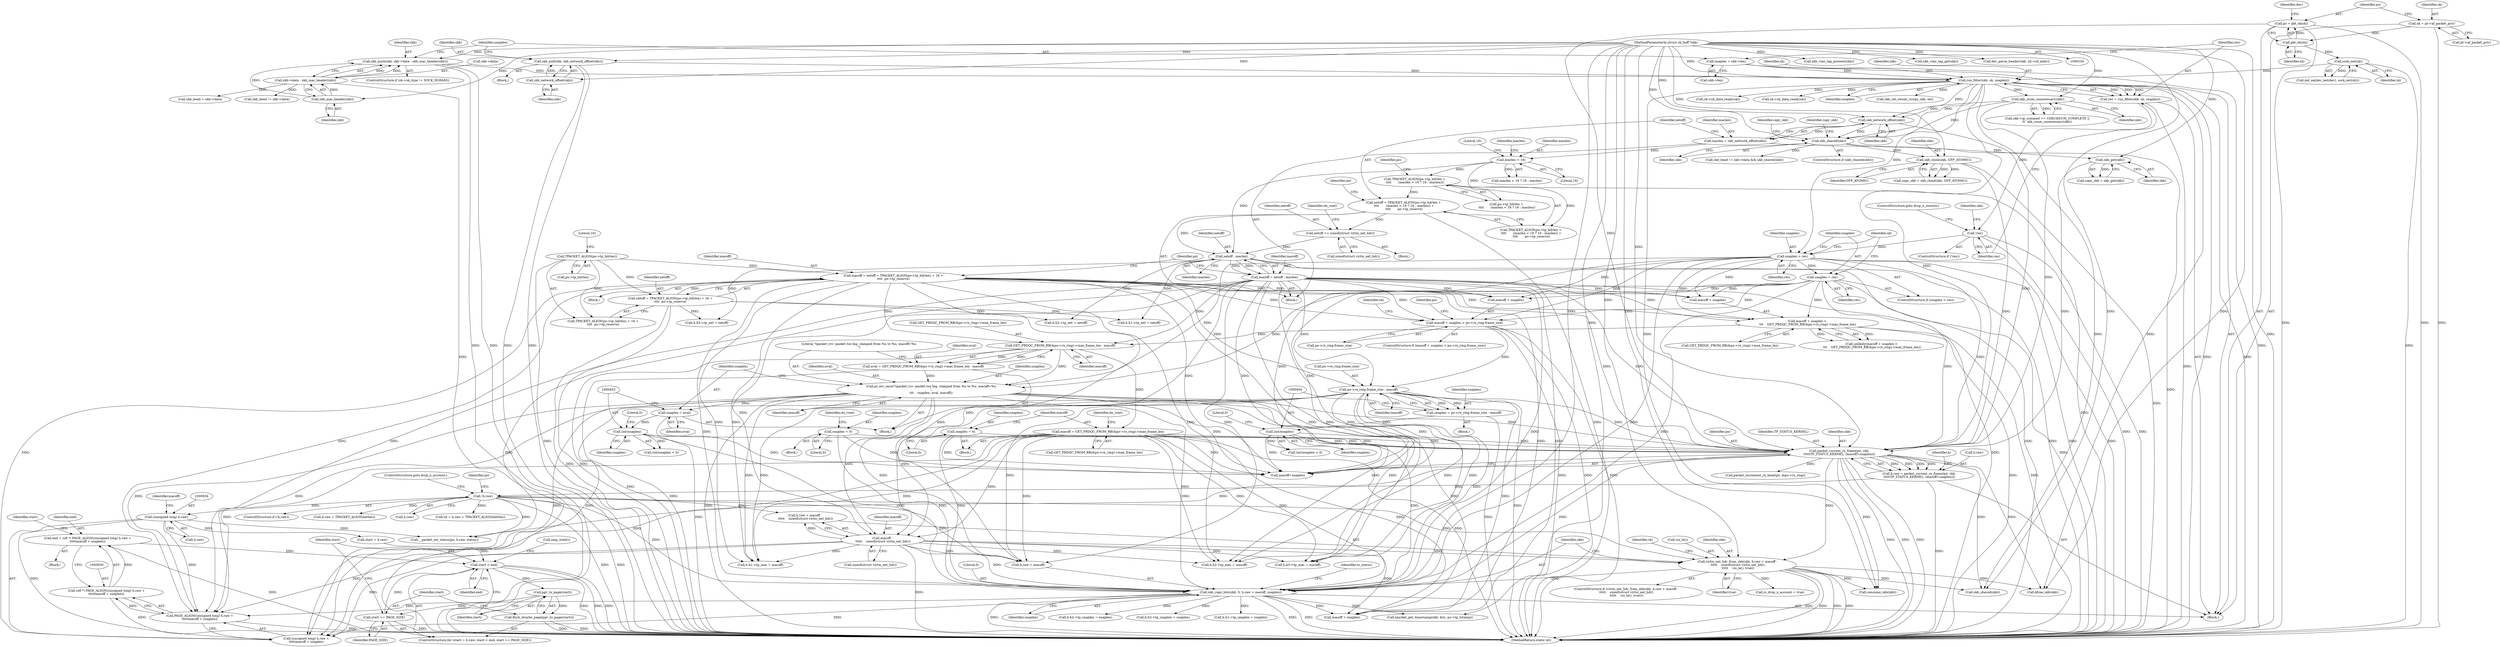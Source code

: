 digraph "0_linux_edbd58be15a957f6a760c4a514cd475217eb97fd@integer" {
"1000927" [label="(Call,end = (u8 *) PAGE_ALIGN((unsigned long) h.raw +\n\t\t\t\t\tmacoff + snaplen))"];
"1000929" [label="(Call,(u8 *) PAGE_ALIGN((unsigned long) h.raw +\n\t\t\t\t\tmacoff + snaplen))"];
"1000931" [label="(Call,PAGE_ALIGN((unsigned long) h.raw +\n\t\t\t\t\tmacoff + snaplen))"];
"1000933" [label="(Call,(unsigned long) h.raw)"];
"1000491" [label="(Call,!h.raw)"];
"1000479" [label="(Call,h.raw = packet_current_rx_frame(po, skb,\n\t\t\t\t\tTP_STATUS_KERNEL, (macoff+snaplen)))"];
"1000483" [label="(Call,packet_current_rx_frame(po, skb,\n\t\t\t\t\tTP_STATUS_KERNEL, (macoff+snaplen)))"];
"1000179" [label="(Call,po = pkt_sk(sk))"];
"1000181" [label="(Call,pkt_sk(sk))"];
"1000174" [label="(Call,sk = pt->af_packet_priv)"];
"1000229" [label="(Call,run_filter(skb, sk, snaplen))"];
"1000202" [label="(Call,skb_push(skb, skb->data - skb_mac_header(skb)))"];
"1000208" [label="(Call,skb_mac_header(skb))"];
"1000105" [label="(MethodParameterIn,struct sk_buff *skb)"];
"1000204" [label="(Call,skb->data - skb_mac_header(skb))"];
"1000218" [label="(Call,skb_pull(skb, skb_network_offset(skb)))"];
"1000220" [label="(Call,skb_network_offset(skb))"];
"1000188" [label="(Call,sock_net(sk))"];
"1000222" [label="(Call,snaplen = skb->len)"];
"1000260" [label="(Call,skb_csum_unnecessary(skb))"];
"1000373" [label="(Call,skb_clone(skb, GFP_ATOMIC))"];
"1000368" [label="(Call,skb_shared(skb))"];
"1000298" [label="(Call,skb_network_offset(skb))"];
"1000380" [label="(Call,skb_get(skb))"];
"1000460" [label="(Call,macoff = GET_PBDQC_FROM_RB(&po->rx_ring)->max_frame_len)"];
"1000432" [label="(Call,GET_PBDQC_FROM_RB(&po->rx_ring)->max_frame_len - macoff)"];
"1000417" [label="(Call,macoff + snaplen >\n \t\t\t    GET_PBDQC_FROM_RB(&po->rx_ring)->max_frame_len)"];
"1000279" [label="(Call,macoff = netoff = TPACKET_ALIGN(po->tp_hdrlen) + 16 +\n\t\t\t\t  po->tp_reserve)"];
"1000281" [label="(Call,netoff = TPACKET_ALIGN(po->tp_hdrlen) + 16 +\n\t\t\t\t  po->tp_reserve)"];
"1000284" [label="(Call,TPACKET_ALIGN(po->tp_hdrlen))"];
"1000329" [label="(Call,macoff = netoff - maclen)"];
"1000331" [label="(Call,netoff - maclen)"];
"1000300" [label="(Call,netoff = TPACKET_ALIGN(po->tp_hdrlen +\n \t\t\t\t       (maclen < 16 ? 16 : maclen)) +\n \t\t\t\t       po->tp_reserve)"];
"1000303" [label="(Call,TPACKET_ALIGN(po->tp_hdrlen +\n \t\t\t\t       (maclen < 16 ? 16 : maclen)))"];
"1000309" [label="(Call,maclen < 16)"];
"1000296" [label="(Call,maclen = skb_network_offset(skb))"];
"1000322" [label="(Call,netoff += sizeof(struct virtio_net_hdr))"];
"1000266" [label="(Call,snaplen > res)"];
"1000234" [label="(Call,!res)"];
"1000227" [label="(Call,res = run_filter(skb, sk, snaplen))"];
"1000269" [label="(Call,snaplen = res)"];
"1000394" [label="(Call,po->rx_ring.frame_size - macoff)"];
"1000342" [label="(Call,macoff + snaplen > po->rx_ring.frame_size)"];
"1000441" [label="(Call,pr_err_once(\"tpacket_rcv: packet too big, clamped from %u to %u. macoff=%u\n\",\n\t\t\t    snaplen, nval, macoff))"];
"1000430" [label="(Call,nval = GET_PBDQC_FROM_RB(&po->rx_ring)->max_frame_len - macoff)"];
"1000403" [label="(Call,(int)snaplen)"];
"1000392" [label="(Call,snaplen = po->rx_ring.frame_size - macoff)"];
"1000408" [label="(Call,snaplen = 0)"];
"1000457" [label="(Call,snaplen = 0)"];
"1000452" [label="(Call,(int)snaplen)"];
"1000446" [label="(Call,snaplen = nval)"];
"1000557" [label="(Call,macoff -\n \t\t\t\t\t    sizeof(struct virtio_net_hdr))"];
"1000572" [label="(Call,skb_copy_bits(skb, 0, h.raw + macoff, snaplen))"];
"1000551" [label="(Call,virtio_net_hdr_from_skb(skb, h.raw + macoff -\n \t\t\t\t\t    sizeof(struct virtio_net_hdr),\n \t\t\t\t\t    vio_le(), true))"];
"1000947" [label="(Call,start < end)"];
"1000954" [label="(Call,pgv_to_page(start))"];
"1000950" [label="(Call,start += PAGE_SIZE)"];
"1000953" [label="(Call,flush_dcache_page(pgv_to_page(start)))"];
"1000490" [label="(ControlStructure,if (!h.raw))"];
"1000175" [label="(Identifier,sk)"];
"1000491" [label="(Call,!h.raw)"];
"1000180" [label="(Identifier,po)"];
"1000416" [label="(Call,unlikely(macoff + snaplen >\n \t\t\t    GET_PBDQC_FROM_RB(&po->rx_ring)->max_frame_len))"];
"1000441" [label="(Call,pr_err_once(\"tpacket_rcv: packet too big, clamped from %u to %u. macoff=%u\n\",\n\t\t\t    snaplen, nval, macoff))"];
"1000454" [label="(Identifier,snaplen)"];
"1000929" [label="(Call,(u8 *) PAGE_ALIGN((unsigned long) h.raw +\n\t\t\t\t\tmacoff + snaplen))"];
"1000981" [label="(Call,skb_head != skb->data && skb_shared(skb))"];
"1000407" [label="(Block,)"];
"1000947" [label="(Call,start < end)"];
"1000613" [label="(Call,h.h1->tp_snaplen = snaplen)"];
"1000233" [label="(ControlStructure,if (!res))"];
"1000235" [label="(Identifier,res)"];
"1000948" [label="(Identifier,start)"];
"1000254" [label="(Call,skb->ip_summed == CHECKSUM_COMPLETE ||\n\t\t  skb_csum_unnecessary(skb))"];
"1000552" [label="(Identifier,skb)"];
"1000431" [label="(Identifier,nval)"];
"1000368" [label="(Call,skb_shared(skb))"];
"1000374" [label="(Identifier,skb)"];
"1000483" [label="(Call,packet_current_rx_frame(po, skb,\n\t\t\t\t\tTP_STATUS_KERNEL, (macoff+snaplen)))"];
"1000942" [label="(Call,start = h.raw)"];
"1000312" [label="(Literal,16)"];
"1000458" [label="(Identifier,snaplen)"];
"1000308" [label="(Call,maclen < 16 ? 16 : maclen)"];
"1000281" [label="(Call,netoff = TPACKET_ALIGN(po->tp_hdrlen) + 16 +\n\t\t\t\t  po->tp_reserve)"];
"1000203" [label="(Identifier,skb)"];
"1000585" [label="(Call,tpacket_get_timestamp(skb, &ts, po->tp_tstamp))"];
"1000933" [label="(Call,(unsigned long) h.raw)"];
"1001030" [label="(Call,sk->sk_data_ready(sk))"];
"1000382" [label="(Call,skb_head = skb->data)"];
"1000938" [label="(Call,macoff + snaplen)"];
"1000620" [label="(Call,h.h1->tp_mac = macoff)"];
"1000372" [label="(Identifier,copy_skb)"];
"1000953" [label="(Call,flush_dcache_page(pgv_to_page(start)))"];
"1000269" [label="(Call,snaplen = res)"];
"1000209" [label="(Identifier,skb)"];
"1000220" [label="(Call,skb_network_offset(skb))"];
"1000970" [label="(Call,sk->sk_data_ready(sk))"];
"1000982" [label="(Call,skb_head != skb->data)"];
"1000421" [label="(Call,GET_PBDQC_FROM_RB(&po->rx_ring)->max_frame_len)"];
"1000279" [label="(Call,macoff = netoff = TPACKET_ALIGN(po->tp_hdrlen) + 16 +\n\t\t\t\t  po->tp_reserve)"];
"1000392" [label="(Call,snaplen = po->rx_ring.frame_size - macoff)"];
"1000403" [label="(Call,(int)snaplen)"];
"1000196" [label="(ControlStructure,if (sk->sk_type != SOCK_DGRAM))"];
"1000234" [label="(Call,!res)"];
"1000187" [label="(Identifier,dev)"];
"1000806" [label="(Call,h.h3->tp_net = netoff)"];
"1000495" [label="(ControlStructure,goto drop_n_account;)"];
"1000294" [label="(Block,)"];
"1000343" [label="(Call,macoff + snaplen)"];
"1000402" [label="(Call,(int)snaplen < 0)"];
"1000351" [label="(Block,)"];
"1000462" [label="(Call,GET_PBDQC_FROM_RB(&po->rx_ring)->max_frame_len)"];
"1000393" [label="(Identifier,snaplen)"];
"1000418" [label="(Call,macoff + snaplen)"];
"1000951" [label="(Identifier,start)"];
"1000261" [label="(Identifier,skb)"];
"1000931" [label="(Call,PAGE_ALIGN((unsigned long) h.raw +\n\t\t\t\t\tmacoff + snaplen))"];
"1000296" [label="(Call,maclen = skb_network_offset(skb))"];
"1000331" [label="(Call,netoff - maclen)"];
"1000410" [label="(Literal,0)"];
"1000442" [label="(Literal,\"tpacket_rcv: packet too big, clamped from %u to %u. macoff=%u\n\")"];
"1000333" [label="(Identifier,maclen)"];
"1000444" [label="(Identifier,nval)"];
"1000412" [label="(Identifier,do_vnet)"];
"1000275" [label="(Identifier,sk)"];
"1000208" [label="(Call,skb_mac_header(skb))"];
"1000181" [label="(Call,pkt_sk(sk))"];
"1000217" [label="(Block,)"];
"1000379" [label="(Identifier,copy_skb)"];
"1000270" [label="(Identifier,snaplen)"];
"1000932" [label="(Call,(unsigned long) h.raw +\n\t\t\t\t\tmacoff + snaplen)"];
"1000298" [label="(Call,skb_network_offset(skb))"];
"1000559" [label="(Call,sizeof(struct virtio_net_hdr))"];
"1000954" [label="(Call,pgv_to_page(start))"];
"1000309" [label="(Call,maclen < 16)"];
"1000300" [label="(Call,netoff = TPACKET_ALIGN(po->tp_hdrlen +\n \t\t\t\t       (maclen < 16 ? 16 : maclen)) +\n \t\t\t\t       po->tp_reserve)"];
"1000927" [label="(Call,end = (u8 *) PAGE_ALIGN((unsigned long) h.raw +\n\t\t\t\t\tmacoff + snaplen))"];
"1000584" [label="(Identifier,ts_status)"];
"1000267" [label="(Identifier,snaplen)"];
"1000430" [label="(Call,nval = GET_PBDQC_FROM_RB(&po->rx_ring)->max_frame_len - macoff)"];
"1000987" [label="(Call,skb_shared(skb))"];
"1000280" [label="(Identifier,macoff)"];
"1000323" [label="(Identifier,netoff)"];
"1000461" [label="(Identifier,macoff)"];
"1000949" [label="(Identifier,end)"];
"1000575" [label="(Call,h.raw + macoff)"];
"1000572" [label="(Call,skb_copy_bits(skb, 0, h.raw + macoff, snaplen))"];
"1000284" [label="(Call,TPACKET_ALIGN(po->tp_hdrlen))"];
"1000955" [label="(Identifier,start)"];
"1000373" [label="(Call,skb_clone(skb, GFP_ATOMIC))"];
"1000304" [label="(Call,po->tp_hdrlen +\n \t\t\t\t       (maclen < 16 ? 16 : maclen))"];
"1000553" [label="(Call,h.raw + macoff -\n \t\t\t\t\t    sizeof(struct virtio_net_hdr))"];
"1000337" [label="(Identifier,po)"];
"1000265" [label="(ControlStructure,if (snaplen > res))"];
"1000432" [label="(Call,GET_PBDQC_FROM_RB(&po->rx_ring)->max_frame_len - macoff)"];
"1000332" [label="(Identifier,netoff)"];
"1000550" [label="(ControlStructure,if (virtio_net_hdr_from_skb(skb, h.raw + macoff -\n \t\t\t\t\t    sizeof(struct virtio_net_hdr),\n \t\t\t\t\t    vio_le(), true)))"];
"1000446" [label="(Call,snaplen = nval)"];
"1000232" [label="(Identifier,snaplen)"];
"1000283" [label="(Call,TPACKET_ALIGN(po->tp_hdrlen) + 16 +\n\t\t\t\t  po->tp_reserve)"];
"1000324" [label="(Call,sizeof(struct virtio_net_hdr))"];
"1000856" [label="(Call,h.raw + TPACKET_ALIGN(hdrlen))"];
"1000952" [label="(Identifier,PAGE_SIZE)"];
"1000452" [label="(Call,(int)snaplen)"];
"1000679" [label="(Call,h.h2->tp_mac = macoff)"];
"1000381" [label="(Identifier,skb)"];
"1001035" [label="(MethodReturn,static int)"];
"1000557" [label="(Call,macoff -\n \t\t\t\t\t    sizeof(struct virtio_net_hdr))"];
"1000460" [label="(Call,macoff = GET_PBDQC_FROM_RB(&po->rx_ring)->max_frame_len)"];
"1000227" [label="(Call,res = run_filter(skb, sk, snaplen))"];
"1000109" [label="(Block,)"];
"1000389" [label="(Call,skb_set_owner_r(copy_skb, sk))"];
"1000236" [label="(ControlStructure,goto drop_n_restore;)"];
"1000230" [label="(Identifier,skb)"];
"1000580" [label="(Identifier,snaplen)"];
"1000499" [label="(Identifier,po)"];
"1000406" [label="(Literal,0)"];
"1000574" [label="(Literal,0)"];
"1000371" [label="(Call,copy_skb = skb_clone(skb, GFP_ATOMIC))"];
"1000303" [label="(Call,TPACKET_ALIGN(po->tp_hdrlen +\n \t\t\t\t       (maclen < 16 ? 16 : maclen)))"];
"1000375" [label="(Identifier,GFP_ATOMIC)"];
"1000479" [label="(Call,h.raw = packet_current_rx_frame(po, skb,\n\t\t\t\t\tTP_STATUS_KERNEL, (macoff+snaplen)))"];
"1000231" [label="(Identifier,sk)"];
"1000342" [label="(Call,macoff + snaplen > po->rx_ring.frame_size)"];
"1000480" [label="(Call,h.raw)"];
"1000405" [label="(Identifier,snaplen)"];
"1000939" [label="(Identifier,macoff)"];
"1000492" [label="(Call,h.raw)"];
"1000799" [label="(Call,h.h3->tp_mac = macoff)"];
"1000380" [label="(Call,skb_get(skb))"];
"1000282" [label="(Identifier,netoff)"];
"1000285" [label="(Call,po->tp_hdrlen)"];
"1000476" [label="(Identifier,sk)"];
"1000484" [label="(Identifier,po)"];
"1000562" [label="(Identifier,true)"];
"1000260" [label="(Call,skb_csum_unnecessary(skb))"];
"1000346" [label="(Call,po->rx_ring.frame_size)"];
"1000271" [label="(Identifier,res)"];
"1000551" [label="(Call,virtio_net_hdr_from_skb(skb, h.raw + macoff -\n \t\t\t\t\t    sizeof(struct virtio_net_hdr),\n \t\t\t\t\t    vio_le(), true))"];
"1000378" [label="(Call,copy_skb = skb_get(skb))"];
"1000943" [label="(Identifier,start)"];
"1000204" [label="(Call,skb->data - skb_mac_header(skb))"];
"1000672" [label="(Call,h.h2->tp_snaplen = snaplen)"];
"1000313" [label="(Identifier,maclen)"];
"1000185" [label="(Call,net_eq(dev_net(dev), sock_net(sk)))"];
"1000433" [label="(Call,GET_PBDQC_FROM_RB(&po->rx_ring)->max_frame_len)"];
"1000229" [label="(Call,run_filter(skb, sk, snaplen))"];
"1000182" [label="(Identifier,sk)"];
"1000223" [label="(Identifier,snaplen)"];
"1000189" [label="(Identifier,sk)"];
"1000301" [label="(Identifier,netoff)"];
"1000400" [label="(Identifier,macoff)"];
"1000451" [label="(Call,(int)snaplen < 0)"];
"1000573" [label="(Identifier,skb)"];
"1000330" [label="(Identifier,macoff)"];
"1000456" [label="(Block,)"];
"1000445" [label="(Identifier,macoff)"];
"1000240" [label="(Identifier,skb)"];
"1000394" [label="(Call,po->rx_ring.frame_size - macoff)"];
"1000792" [label="(Call,h.h3->tp_snaplen = snaplen)"];
"1000327" [label="(Identifier,do_vnet)"];
"1000202" [label="(Call,skb_push(skb, skb->data - skb_mac_header(skb)))"];
"1000457" [label="(Call,snaplen = 0)"];
"1000219" [label="(Identifier,skb)"];
"1000224" [label="(Call,skb->len)"];
"1000956" [label="(Call,smp_wmb())"];
"1000686" [label="(Call,h.h2->tp_net = netoff)"];
"1000341" [label="(ControlStructure,if (macoff + snaplen > po->rx_ring.frame_size))"];
"1000395" [label="(Call,po->rx_ring.frame_size)"];
"1000322" [label="(Call,netoff += sizeof(struct virtio_net_hdr))"];
"1000408" [label="(Call,snaplen = 0)"];
"1000712" [label="(Call,skb_vlan_tag_present(skb))"];
"1000321" [label="(Block,)"];
"1000854" [label="(Call,sll = h.raw + TPACKET_ALIGN(hdrlen))"];
"1000222" [label="(Call,snaplen = skb->len)"];
"1000266" [label="(Call,snaplen > res)"];
"1000105" [label="(MethodParameterIn,struct sk_buff *skb)"];
"1000289" [label="(Literal,16)"];
"1000205" [label="(Call,skb->data)"];
"1000409" [label="(Identifier,snaplen)"];
"1000176" [label="(Call,pt->af_packet_priv)"];
"1000627" [label="(Call,h.h1->tp_net = netoff)"];
"1001007" [label="(Call,kfree_skb(skb))"];
"1000493" [label="(Identifier,h)"];
"1000503" [label="(Call,packet_increment_rx_head(po, &po->rx_ring))"];
"1000367" [label="(ControlStructure,if (skb_shared(skb)))"];
"1000315" [label="(Identifier,po)"];
"1000558" [label="(Identifier,macoff)"];
"1000486" [label="(Identifier,TP_STATUS_KERNEL)"];
"1000964" [label="(Call,__packet_set_status(po, h.raw, status))"];
"1000928" [label="(Identifier,end)"];
"1000487" [label="(Call,macoff+snaplen)"];
"1000278" [label="(Block,)"];
"1000228" [label="(Identifier,res)"];
"1000428" [label="(Block,)"];
"1000221" [label="(Identifier,skb)"];
"1000935" [label="(Call,h.raw)"];
"1000440" [label="(Identifier,macoff)"];
"1000417" [label="(Call,macoff + snaplen >\n \t\t\t    GET_PBDQC_FROM_RB(&po->rx_ring)->max_frame_len)"];
"1000319" [label="(Identifier,po)"];
"1000568" [label="(Identifier,sk)"];
"1000174" [label="(Call,sk = pt->af_packet_priv)"];
"1000355" [label="(Identifier,po)"];
"1000311" [label="(Literal,16)"];
"1000447" [label="(Identifier,snaplen)"];
"1001012" [label="(Call,is_drop_n_account = true)"];
"1000485" [label="(Identifier,skb)"];
"1000448" [label="(Identifier,nval)"];
"1000369" [label="(Identifier,skb)"];
"1000310" [label="(Identifier,maclen)"];
"1000721" [label="(Call,skb_vlan_tag_get(skb))"];
"1000941" [label="(ControlStructure,for (start = h.raw; start < end; start += PAGE_SIZE))"];
"1000179" [label="(Call,po = pkt_sk(sk))"];
"1000302" [label="(Call,TPACKET_ALIGN(po->tp_hdrlen +\n \t\t\t\t       (maclen < 16 ? 16 : maclen)) +\n \t\t\t\t       po->tp_reserve)"];
"1000299" [label="(Identifier,skb)"];
"1000470" [label="(Identifier,do_vnet)"];
"1000561" [label="(Call,vio_le())"];
"1000455" [label="(Literal,0)"];
"1000924" [label="(Block,)"];
"1000297" [label="(Identifier,maclen)"];
"1000950" [label="(Call,start += PAGE_SIZE)"];
"1000443" [label="(Identifier,snaplen)"];
"1001004" [label="(Call,consume_skb(skb))"];
"1000329" [label="(Call,macoff = netoff - maclen)"];
"1000188" [label="(Call,sock_net(sk))"];
"1000268" [label="(Identifier,res)"];
"1000218" [label="(Call,skb_pull(skb, skb_network_offset(skb)))"];
"1000866" [label="(Call,dev_parse_header(skb, sll->sll_addr))"];
"1000459" [label="(Literal,0)"];
"1000927" -> "1000924"  [label="AST: "];
"1000927" -> "1000929"  [label="CFG: "];
"1000928" -> "1000927"  [label="AST: "];
"1000929" -> "1000927"  [label="AST: "];
"1000943" -> "1000927"  [label="CFG: "];
"1000927" -> "1001035"  [label="DDG: "];
"1000929" -> "1000927"  [label="DDG: "];
"1000927" -> "1000947"  [label="DDG: "];
"1000929" -> "1000931"  [label="CFG: "];
"1000930" -> "1000929"  [label="AST: "];
"1000931" -> "1000929"  [label="AST: "];
"1000929" -> "1001035"  [label="DDG: "];
"1000931" -> "1000929"  [label="DDG: "];
"1000931" -> "1000932"  [label="CFG: "];
"1000932" -> "1000931"  [label="AST: "];
"1000931" -> "1001035"  [label="DDG: "];
"1000933" -> "1000931"  [label="DDG: "];
"1000557" -> "1000931"  [label="DDG: "];
"1000460" -> "1000931"  [label="DDG: "];
"1000394" -> "1000931"  [label="DDG: "];
"1000441" -> "1000931"  [label="DDG: "];
"1000279" -> "1000931"  [label="DDG: "];
"1000329" -> "1000931"  [label="DDG: "];
"1000572" -> "1000931"  [label="DDG: "];
"1000933" -> "1000932"  [label="AST: "];
"1000933" -> "1000935"  [label="CFG: "];
"1000934" -> "1000933"  [label="AST: "];
"1000935" -> "1000933"  [label="AST: "];
"1000939" -> "1000933"  [label="CFG: "];
"1000933" -> "1000932"  [label="DDG: "];
"1000491" -> "1000933"  [label="DDG: "];
"1000933" -> "1000942"  [label="DDG: "];
"1000933" -> "1000964"  [label="DDG: "];
"1000491" -> "1000490"  [label="AST: "];
"1000491" -> "1000492"  [label="CFG: "];
"1000492" -> "1000491"  [label="AST: "];
"1000495" -> "1000491"  [label="CFG: "];
"1000499" -> "1000491"  [label="CFG: "];
"1000491" -> "1001035"  [label="DDG: "];
"1000491" -> "1001035"  [label="DDG: "];
"1000479" -> "1000491"  [label="DDG: "];
"1000491" -> "1000551"  [label="DDG: "];
"1000491" -> "1000553"  [label="DDG: "];
"1000491" -> "1000572"  [label="DDG: "];
"1000491" -> "1000575"  [label="DDG: "];
"1000491" -> "1000854"  [label="DDG: "];
"1000491" -> "1000856"  [label="DDG: "];
"1000491" -> "1000964"  [label="DDG: "];
"1000479" -> "1000109"  [label="AST: "];
"1000479" -> "1000483"  [label="CFG: "];
"1000480" -> "1000479"  [label="AST: "];
"1000483" -> "1000479"  [label="AST: "];
"1000493" -> "1000479"  [label="CFG: "];
"1000479" -> "1001035"  [label="DDG: "];
"1000483" -> "1000479"  [label="DDG: "];
"1000483" -> "1000479"  [label="DDG: "];
"1000483" -> "1000479"  [label="DDG: "];
"1000483" -> "1000479"  [label="DDG: "];
"1000483" -> "1000487"  [label="CFG: "];
"1000484" -> "1000483"  [label="AST: "];
"1000485" -> "1000483"  [label="AST: "];
"1000486" -> "1000483"  [label="AST: "];
"1000487" -> "1000483"  [label="AST: "];
"1000483" -> "1001035"  [label="DDG: "];
"1000483" -> "1001035"  [label="DDG: "];
"1000483" -> "1001035"  [label="DDG: "];
"1000179" -> "1000483"  [label="DDG: "];
"1000229" -> "1000483"  [label="DDG: "];
"1000260" -> "1000483"  [label="DDG: "];
"1000373" -> "1000483"  [label="DDG: "];
"1000380" -> "1000483"  [label="DDG: "];
"1000298" -> "1000483"  [label="DDG: "];
"1000105" -> "1000483"  [label="DDG: "];
"1000460" -> "1000483"  [label="DDG: "];
"1000394" -> "1000483"  [label="DDG: "];
"1000441" -> "1000483"  [label="DDG: "];
"1000279" -> "1000483"  [label="DDG: "];
"1000329" -> "1000483"  [label="DDG: "];
"1000403" -> "1000483"  [label="DDG: "];
"1000408" -> "1000483"  [label="DDG: "];
"1000457" -> "1000483"  [label="DDG: "];
"1000452" -> "1000483"  [label="DDG: "];
"1000266" -> "1000483"  [label="DDG: "];
"1000269" -> "1000483"  [label="DDG: "];
"1000483" -> "1000503"  [label="DDG: "];
"1000483" -> "1000551"  [label="DDG: "];
"1000483" -> "1000572"  [label="DDG: "];
"1000483" -> "1000964"  [label="DDG: "];
"1000483" -> "1000987"  [label="DDG: "];
"1000483" -> "1001004"  [label="DDG: "];
"1000483" -> "1001007"  [label="DDG: "];
"1000179" -> "1000109"  [label="AST: "];
"1000179" -> "1000181"  [label="CFG: "];
"1000180" -> "1000179"  [label="AST: "];
"1000181" -> "1000179"  [label="AST: "];
"1000187" -> "1000179"  [label="CFG: "];
"1000179" -> "1001035"  [label="DDG: "];
"1000179" -> "1001035"  [label="DDG: "];
"1000181" -> "1000179"  [label="DDG: "];
"1000181" -> "1000182"  [label="CFG: "];
"1000182" -> "1000181"  [label="AST: "];
"1000174" -> "1000181"  [label="DDG: "];
"1000181" -> "1000188"  [label="DDG: "];
"1000174" -> "1000109"  [label="AST: "];
"1000174" -> "1000176"  [label="CFG: "];
"1000175" -> "1000174"  [label="AST: "];
"1000176" -> "1000174"  [label="AST: "];
"1000180" -> "1000174"  [label="CFG: "];
"1000174" -> "1001035"  [label="DDG: "];
"1000229" -> "1000227"  [label="AST: "];
"1000229" -> "1000232"  [label="CFG: "];
"1000230" -> "1000229"  [label="AST: "];
"1000231" -> "1000229"  [label="AST: "];
"1000232" -> "1000229"  [label="AST: "];
"1000227" -> "1000229"  [label="CFG: "];
"1000229" -> "1001035"  [label="DDG: "];
"1000229" -> "1001035"  [label="DDG: "];
"1000229" -> "1000227"  [label="DDG: "];
"1000229" -> "1000227"  [label="DDG: "];
"1000229" -> "1000227"  [label="DDG: "];
"1000202" -> "1000229"  [label="DDG: "];
"1000218" -> "1000229"  [label="DDG: "];
"1000105" -> "1000229"  [label="DDG: "];
"1000188" -> "1000229"  [label="DDG: "];
"1000222" -> "1000229"  [label="DDG: "];
"1000229" -> "1000260"  [label="DDG: "];
"1000229" -> "1000266"  [label="DDG: "];
"1000229" -> "1000298"  [label="DDG: "];
"1000229" -> "1000368"  [label="DDG: "];
"1000229" -> "1000389"  [label="DDG: "];
"1000229" -> "1000970"  [label="DDG: "];
"1000229" -> "1000987"  [label="DDG: "];
"1000229" -> "1001004"  [label="DDG: "];
"1000229" -> "1001007"  [label="DDG: "];
"1000229" -> "1001030"  [label="DDG: "];
"1000202" -> "1000196"  [label="AST: "];
"1000202" -> "1000204"  [label="CFG: "];
"1000203" -> "1000202"  [label="AST: "];
"1000204" -> "1000202"  [label="AST: "];
"1000223" -> "1000202"  [label="CFG: "];
"1000202" -> "1001035"  [label="DDG: "];
"1000202" -> "1001035"  [label="DDG: "];
"1000208" -> "1000202"  [label="DDG: "];
"1000105" -> "1000202"  [label="DDG: "];
"1000204" -> "1000202"  [label="DDG: "];
"1000204" -> "1000202"  [label="DDG: "];
"1000208" -> "1000204"  [label="AST: "];
"1000208" -> "1000209"  [label="CFG: "];
"1000209" -> "1000208"  [label="AST: "];
"1000204" -> "1000208"  [label="CFG: "];
"1000208" -> "1000204"  [label="DDG: "];
"1000105" -> "1000208"  [label="DDG: "];
"1000105" -> "1000104"  [label="AST: "];
"1000105" -> "1001035"  [label="DDG: "];
"1000105" -> "1000218"  [label="DDG: "];
"1000105" -> "1000220"  [label="DDG: "];
"1000105" -> "1000260"  [label="DDG: "];
"1000105" -> "1000298"  [label="DDG: "];
"1000105" -> "1000368"  [label="DDG: "];
"1000105" -> "1000373"  [label="DDG: "];
"1000105" -> "1000380"  [label="DDG: "];
"1000105" -> "1000551"  [label="DDG: "];
"1000105" -> "1000572"  [label="DDG: "];
"1000105" -> "1000585"  [label="DDG: "];
"1000105" -> "1000712"  [label="DDG: "];
"1000105" -> "1000721"  [label="DDG: "];
"1000105" -> "1000866"  [label="DDG: "];
"1000105" -> "1000987"  [label="DDG: "];
"1000105" -> "1001004"  [label="DDG: "];
"1000105" -> "1001007"  [label="DDG: "];
"1000205" -> "1000204"  [label="AST: "];
"1000204" -> "1001035"  [label="DDG: "];
"1000204" -> "1000382"  [label="DDG: "];
"1000204" -> "1000982"  [label="DDG: "];
"1000218" -> "1000217"  [label="AST: "];
"1000218" -> "1000220"  [label="CFG: "];
"1000219" -> "1000218"  [label="AST: "];
"1000220" -> "1000218"  [label="AST: "];
"1000223" -> "1000218"  [label="CFG: "];
"1000218" -> "1001035"  [label="DDG: "];
"1000218" -> "1001035"  [label="DDG: "];
"1000220" -> "1000218"  [label="DDG: "];
"1000220" -> "1000221"  [label="CFG: "];
"1000221" -> "1000220"  [label="AST: "];
"1000188" -> "1000185"  [label="AST: "];
"1000188" -> "1000189"  [label="CFG: "];
"1000189" -> "1000188"  [label="AST: "];
"1000185" -> "1000188"  [label="CFG: "];
"1000188" -> "1001035"  [label="DDG: "];
"1000188" -> "1000185"  [label="DDG: "];
"1000222" -> "1000109"  [label="AST: "];
"1000222" -> "1000224"  [label="CFG: "];
"1000223" -> "1000222"  [label="AST: "];
"1000224" -> "1000222"  [label="AST: "];
"1000228" -> "1000222"  [label="CFG: "];
"1000222" -> "1001035"  [label="DDG: "];
"1000260" -> "1000254"  [label="AST: "];
"1000260" -> "1000261"  [label="CFG: "];
"1000261" -> "1000260"  [label="AST: "];
"1000254" -> "1000260"  [label="CFG: "];
"1000260" -> "1000254"  [label="DDG: "];
"1000260" -> "1000298"  [label="DDG: "];
"1000260" -> "1000368"  [label="DDG: "];
"1000373" -> "1000371"  [label="AST: "];
"1000373" -> "1000375"  [label="CFG: "];
"1000374" -> "1000373"  [label="AST: "];
"1000375" -> "1000373"  [label="AST: "];
"1000371" -> "1000373"  [label="CFG: "];
"1000373" -> "1001035"  [label="DDG: "];
"1000373" -> "1000371"  [label="DDG: "];
"1000373" -> "1000371"  [label="DDG: "];
"1000368" -> "1000373"  [label="DDG: "];
"1000368" -> "1000367"  [label="AST: "];
"1000368" -> "1000369"  [label="CFG: "];
"1000369" -> "1000368"  [label="AST: "];
"1000372" -> "1000368"  [label="CFG: "];
"1000379" -> "1000368"  [label="CFG: "];
"1000298" -> "1000368"  [label="DDG: "];
"1000368" -> "1000380"  [label="DDG: "];
"1000368" -> "1000981"  [label="DDG: "];
"1000298" -> "1000296"  [label="AST: "];
"1000298" -> "1000299"  [label="CFG: "];
"1000299" -> "1000298"  [label="AST: "];
"1000296" -> "1000298"  [label="CFG: "];
"1000298" -> "1000296"  [label="DDG: "];
"1000380" -> "1000378"  [label="AST: "];
"1000380" -> "1000381"  [label="CFG: "];
"1000381" -> "1000380"  [label="AST: "];
"1000378" -> "1000380"  [label="CFG: "];
"1000380" -> "1000378"  [label="DDG: "];
"1000460" -> "1000456"  [label="AST: "];
"1000460" -> "1000462"  [label="CFG: "];
"1000461" -> "1000460"  [label="AST: "];
"1000462" -> "1000460"  [label="AST: "];
"1000470" -> "1000460"  [label="CFG: "];
"1000460" -> "1001035"  [label="DDG: "];
"1000432" -> "1000460"  [label="DDG: "];
"1000460" -> "1000487"  [label="DDG: "];
"1000460" -> "1000557"  [label="DDG: "];
"1000460" -> "1000572"  [label="DDG: "];
"1000460" -> "1000575"  [label="DDG: "];
"1000460" -> "1000620"  [label="DDG: "];
"1000460" -> "1000679"  [label="DDG: "];
"1000460" -> "1000799"  [label="DDG: "];
"1000460" -> "1000932"  [label="DDG: "];
"1000460" -> "1000938"  [label="DDG: "];
"1000432" -> "1000430"  [label="AST: "];
"1000432" -> "1000440"  [label="CFG: "];
"1000433" -> "1000432"  [label="AST: "];
"1000440" -> "1000432"  [label="AST: "];
"1000430" -> "1000432"  [label="CFG: "];
"1000432" -> "1001035"  [label="DDG: "];
"1000432" -> "1000430"  [label="DDG: "];
"1000432" -> "1000430"  [label="DDG: "];
"1000417" -> "1000432"  [label="DDG: "];
"1000279" -> "1000432"  [label="DDG: "];
"1000329" -> "1000432"  [label="DDG: "];
"1000432" -> "1000441"  [label="DDG: "];
"1000417" -> "1000416"  [label="AST: "];
"1000417" -> "1000421"  [label="CFG: "];
"1000418" -> "1000417"  [label="AST: "];
"1000421" -> "1000417"  [label="AST: "];
"1000416" -> "1000417"  [label="CFG: "];
"1000417" -> "1001035"  [label="DDG: "];
"1000417" -> "1001035"  [label="DDG: "];
"1000417" -> "1000416"  [label="DDG: "];
"1000417" -> "1000416"  [label="DDG: "];
"1000279" -> "1000417"  [label="DDG: "];
"1000329" -> "1000417"  [label="DDG: "];
"1000266" -> "1000417"  [label="DDG: "];
"1000269" -> "1000417"  [label="DDG: "];
"1000279" -> "1000278"  [label="AST: "];
"1000279" -> "1000281"  [label="CFG: "];
"1000280" -> "1000279"  [label="AST: "];
"1000281" -> "1000279"  [label="AST: "];
"1000337" -> "1000279"  [label="CFG: "];
"1000281" -> "1000279"  [label="DDG: "];
"1000284" -> "1000279"  [label="DDG: "];
"1000279" -> "1000342"  [label="DDG: "];
"1000279" -> "1000343"  [label="DDG: "];
"1000279" -> "1000394"  [label="DDG: "];
"1000279" -> "1000418"  [label="DDG: "];
"1000279" -> "1000487"  [label="DDG: "];
"1000279" -> "1000557"  [label="DDG: "];
"1000279" -> "1000572"  [label="DDG: "];
"1000279" -> "1000575"  [label="DDG: "];
"1000279" -> "1000620"  [label="DDG: "];
"1000279" -> "1000679"  [label="DDG: "];
"1000279" -> "1000799"  [label="DDG: "];
"1000279" -> "1000932"  [label="DDG: "];
"1000279" -> "1000938"  [label="DDG: "];
"1000281" -> "1000283"  [label="CFG: "];
"1000282" -> "1000281"  [label="AST: "];
"1000283" -> "1000281"  [label="AST: "];
"1000281" -> "1001035"  [label="DDG: "];
"1000281" -> "1001035"  [label="DDG: "];
"1000284" -> "1000281"  [label="DDG: "];
"1000281" -> "1000627"  [label="DDG: "];
"1000281" -> "1000686"  [label="DDG: "];
"1000281" -> "1000806"  [label="DDG: "];
"1000284" -> "1000283"  [label="AST: "];
"1000284" -> "1000285"  [label="CFG: "];
"1000285" -> "1000284"  [label="AST: "];
"1000289" -> "1000284"  [label="CFG: "];
"1000284" -> "1001035"  [label="DDG: "];
"1000284" -> "1000283"  [label="DDG: "];
"1000329" -> "1000294"  [label="AST: "];
"1000329" -> "1000331"  [label="CFG: "];
"1000330" -> "1000329"  [label="AST: "];
"1000331" -> "1000329"  [label="AST: "];
"1000337" -> "1000329"  [label="CFG: "];
"1000329" -> "1001035"  [label="DDG: "];
"1000331" -> "1000329"  [label="DDG: "];
"1000331" -> "1000329"  [label="DDG: "];
"1000329" -> "1000342"  [label="DDG: "];
"1000329" -> "1000343"  [label="DDG: "];
"1000329" -> "1000394"  [label="DDG: "];
"1000329" -> "1000418"  [label="DDG: "];
"1000329" -> "1000487"  [label="DDG: "];
"1000329" -> "1000557"  [label="DDG: "];
"1000329" -> "1000572"  [label="DDG: "];
"1000329" -> "1000575"  [label="DDG: "];
"1000329" -> "1000620"  [label="DDG: "];
"1000329" -> "1000679"  [label="DDG: "];
"1000329" -> "1000799"  [label="DDG: "];
"1000329" -> "1000932"  [label="DDG: "];
"1000329" -> "1000938"  [label="DDG: "];
"1000331" -> "1000333"  [label="CFG: "];
"1000332" -> "1000331"  [label="AST: "];
"1000333" -> "1000331"  [label="AST: "];
"1000331" -> "1001035"  [label="DDG: "];
"1000331" -> "1001035"  [label="DDG: "];
"1000300" -> "1000331"  [label="DDG: "];
"1000322" -> "1000331"  [label="DDG: "];
"1000309" -> "1000331"  [label="DDG: "];
"1000331" -> "1000627"  [label="DDG: "];
"1000331" -> "1000686"  [label="DDG: "];
"1000331" -> "1000806"  [label="DDG: "];
"1000300" -> "1000294"  [label="AST: "];
"1000300" -> "1000302"  [label="CFG: "];
"1000301" -> "1000300"  [label="AST: "];
"1000302" -> "1000300"  [label="AST: "];
"1000319" -> "1000300"  [label="CFG: "];
"1000300" -> "1001035"  [label="DDG: "];
"1000303" -> "1000300"  [label="DDG: "];
"1000300" -> "1000322"  [label="DDG: "];
"1000303" -> "1000302"  [label="AST: "];
"1000303" -> "1000304"  [label="CFG: "];
"1000304" -> "1000303"  [label="AST: "];
"1000315" -> "1000303"  [label="CFG: "];
"1000303" -> "1001035"  [label="DDG: "];
"1000303" -> "1000302"  [label="DDG: "];
"1000309" -> "1000303"  [label="DDG: "];
"1000309" -> "1000308"  [label="AST: "];
"1000309" -> "1000311"  [label="CFG: "];
"1000310" -> "1000309"  [label="AST: "];
"1000311" -> "1000309"  [label="AST: "];
"1000312" -> "1000309"  [label="CFG: "];
"1000313" -> "1000309"  [label="CFG: "];
"1000309" -> "1000304"  [label="DDG: "];
"1000296" -> "1000309"  [label="DDG: "];
"1000309" -> "1000308"  [label="DDG: "];
"1000296" -> "1000294"  [label="AST: "];
"1000297" -> "1000296"  [label="AST: "];
"1000301" -> "1000296"  [label="CFG: "];
"1000296" -> "1001035"  [label="DDG: "];
"1000322" -> "1000321"  [label="AST: "];
"1000322" -> "1000324"  [label="CFG: "];
"1000323" -> "1000322"  [label="AST: "];
"1000324" -> "1000322"  [label="AST: "];
"1000327" -> "1000322"  [label="CFG: "];
"1000266" -> "1000265"  [label="AST: "];
"1000266" -> "1000268"  [label="CFG: "];
"1000267" -> "1000266"  [label="AST: "];
"1000268" -> "1000266"  [label="AST: "];
"1000270" -> "1000266"  [label="CFG: "];
"1000275" -> "1000266"  [label="CFG: "];
"1000266" -> "1001035"  [label="DDG: "];
"1000266" -> "1001035"  [label="DDG: "];
"1000234" -> "1000266"  [label="DDG: "];
"1000266" -> "1000269"  [label="DDG: "];
"1000266" -> "1000342"  [label="DDG: "];
"1000266" -> "1000343"  [label="DDG: "];
"1000266" -> "1000418"  [label="DDG: "];
"1000266" -> "1000441"  [label="DDG: "];
"1000266" -> "1000487"  [label="DDG: "];
"1000266" -> "1000572"  [label="DDG: "];
"1000234" -> "1000233"  [label="AST: "];
"1000234" -> "1000235"  [label="CFG: "];
"1000235" -> "1000234"  [label="AST: "];
"1000236" -> "1000234"  [label="CFG: "];
"1000240" -> "1000234"  [label="CFG: "];
"1000234" -> "1001035"  [label="DDG: "];
"1000234" -> "1001035"  [label="DDG: "];
"1000227" -> "1000234"  [label="DDG: "];
"1000227" -> "1000109"  [label="AST: "];
"1000228" -> "1000227"  [label="AST: "];
"1000235" -> "1000227"  [label="CFG: "];
"1000227" -> "1001035"  [label="DDG: "];
"1000269" -> "1000265"  [label="AST: "];
"1000269" -> "1000271"  [label="CFG: "];
"1000270" -> "1000269"  [label="AST: "];
"1000271" -> "1000269"  [label="AST: "];
"1000275" -> "1000269"  [label="CFG: "];
"1000269" -> "1001035"  [label="DDG: "];
"1000269" -> "1000342"  [label="DDG: "];
"1000269" -> "1000343"  [label="DDG: "];
"1000269" -> "1000418"  [label="DDG: "];
"1000269" -> "1000441"  [label="DDG: "];
"1000269" -> "1000487"  [label="DDG: "];
"1000269" -> "1000572"  [label="DDG: "];
"1000394" -> "1000392"  [label="AST: "];
"1000394" -> "1000400"  [label="CFG: "];
"1000395" -> "1000394"  [label="AST: "];
"1000400" -> "1000394"  [label="AST: "];
"1000392" -> "1000394"  [label="CFG: "];
"1000394" -> "1001035"  [label="DDG: "];
"1000394" -> "1000392"  [label="DDG: "];
"1000394" -> "1000392"  [label="DDG: "];
"1000342" -> "1000394"  [label="DDG: "];
"1000394" -> "1000487"  [label="DDG: "];
"1000394" -> "1000557"  [label="DDG: "];
"1000394" -> "1000572"  [label="DDG: "];
"1000394" -> "1000575"  [label="DDG: "];
"1000394" -> "1000620"  [label="DDG: "];
"1000394" -> "1000679"  [label="DDG: "];
"1000394" -> "1000799"  [label="DDG: "];
"1000394" -> "1000932"  [label="DDG: "];
"1000394" -> "1000938"  [label="DDG: "];
"1000342" -> "1000341"  [label="AST: "];
"1000342" -> "1000346"  [label="CFG: "];
"1000343" -> "1000342"  [label="AST: "];
"1000346" -> "1000342"  [label="AST: "];
"1000355" -> "1000342"  [label="CFG: "];
"1000476" -> "1000342"  [label="CFG: "];
"1000342" -> "1001035"  [label="DDG: "];
"1000342" -> "1001035"  [label="DDG: "];
"1000342" -> "1001035"  [label="DDG: "];
"1000441" -> "1000428"  [label="AST: "];
"1000441" -> "1000445"  [label="CFG: "];
"1000442" -> "1000441"  [label="AST: "];
"1000443" -> "1000441"  [label="AST: "];
"1000444" -> "1000441"  [label="AST: "];
"1000445" -> "1000441"  [label="AST: "];
"1000447" -> "1000441"  [label="CFG: "];
"1000441" -> "1001035"  [label="DDG: "];
"1000430" -> "1000441"  [label="DDG: "];
"1000441" -> "1000446"  [label="DDG: "];
"1000441" -> "1000487"  [label="DDG: "];
"1000441" -> "1000557"  [label="DDG: "];
"1000441" -> "1000572"  [label="DDG: "];
"1000441" -> "1000575"  [label="DDG: "];
"1000441" -> "1000620"  [label="DDG: "];
"1000441" -> "1000679"  [label="DDG: "];
"1000441" -> "1000799"  [label="DDG: "];
"1000441" -> "1000932"  [label="DDG: "];
"1000441" -> "1000938"  [label="DDG: "];
"1000430" -> "1000428"  [label="AST: "];
"1000431" -> "1000430"  [label="AST: "];
"1000442" -> "1000430"  [label="CFG: "];
"1000430" -> "1001035"  [label="DDG: "];
"1000403" -> "1000402"  [label="AST: "];
"1000403" -> "1000405"  [label="CFG: "];
"1000404" -> "1000403"  [label="AST: "];
"1000405" -> "1000403"  [label="AST: "];
"1000406" -> "1000403"  [label="CFG: "];
"1000403" -> "1000402"  [label="DDG: "];
"1000392" -> "1000403"  [label="DDG: "];
"1000403" -> "1000487"  [label="DDG: "];
"1000403" -> "1000572"  [label="DDG: "];
"1000392" -> "1000351"  [label="AST: "];
"1000393" -> "1000392"  [label="AST: "];
"1000404" -> "1000392"  [label="CFG: "];
"1000392" -> "1001035"  [label="DDG: "];
"1000408" -> "1000407"  [label="AST: "];
"1000408" -> "1000410"  [label="CFG: "];
"1000409" -> "1000408"  [label="AST: "];
"1000410" -> "1000408"  [label="AST: "];
"1000412" -> "1000408"  [label="CFG: "];
"1000408" -> "1000487"  [label="DDG: "];
"1000408" -> "1000572"  [label="DDG: "];
"1000457" -> "1000456"  [label="AST: "];
"1000457" -> "1000459"  [label="CFG: "];
"1000458" -> "1000457"  [label="AST: "];
"1000459" -> "1000457"  [label="AST: "];
"1000461" -> "1000457"  [label="CFG: "];
"1000457" -> "1000487"  [label="DDG: "];
"1000457" -> "1000572"  [label="DDG: "];
"1000452" -> "1000451"  [label="AST: "];
"1000452" -> "1000454"  [label="CFG: "];
"1000453" -> "1000452"  [label="AST: "];
"1000454" -> "1000452"  [label="AST: "];
"1000455" -> "1000452"  [label="CFG: "];
"1000452" -> "1000451"  [label="DDG: "];
"1000446" -> "1000452"  [label="DDG: "];
"1000452" -> "1000487"  [label="DDG: "];
"1000452" -> "1000572"  [label="DDG: "];
"1000446" -> "1000428"  [label="AST: "];
"1000446" -> "1000448"  [label="CFG: "];
"1000447" -> "1000446"  [label="AST: "];
"1000448" -> "1000446"  [label="AST: "];
"1000453" -> "1000446"  [label="CFG: "];
"1000446" -> "1001035"  [label="DDG: "];
"1000557" -> "1000553"  [label="AST: "];
"1000557" -> "1000559"  [label="CFG: "];
"1000558" -> "1000557"  [label="AST: "];
"1000559" -> "1000557"  [label="AST: "];
"1000553" -> "1000557"  [label="CFG: "];
"1000557" -> "1001035"  [label="DDG: "];
"1000557" -> "1000551"  [label="DDG: "];
"1000557" -> "1000553"  [label="DDG: "];
"1000557" -> "1000572"  [label="DDG: "];
"1000557" -> "1000575"  [label="DDG: "];
"1000557" -> "1000620"  [label="DDG: "];
"1000557" -> "1000679"  [label="DDG: "];
"1000557" -> "1000799"  [label="DDG: "];
"1000557" -> "1000932"  [label="DDG: "];
"1000557" -> "1000938"  [label="DDG: "];
"1000572" -> "1000109"  [label="AST: "];
"1000572" -> "1000580"  [label="CFG: "];
"1000573" -> "1000572"  [label="AST: "];
"1000574" -> "1000572"  [label="AST: "];
"1000575" -> "1000572"  [label="AST: "];
"1000580" -> "1000572"  [label="AST: "];
"1000584" -> "1000572"  [label="CFG: "];
"1000572" -> "1001035"  [label="DDG: "];
"1000572" -> "1001035"  [label="DDG: "];
"1000572" -> "1001035"  [label="DDG: "];
"1000551" -> "1000572"  [label="DDG: "];
"1000572" -> "1000585"  [label="DDG: "];
"1000572" -> "1000613"  [label="DDG: "];
"1000572" -> "1000672"  [label="DDG: "];
"1000572" -> "1000792"  [label="DDG: "];
"1000572" -> "1000932"  [label="DDG: "];
"1000572" -> "1000938"  [label="DDG: "];
"1000551" -> "1000550"  [label="AST: "];
"1000551" -> "1000562"  [label="CFG: "];
"1000552" -> "1000551"  [label="AST: "];
"1000553" -> "1000551"  [label="AST: "];
"1000561" -> "1000551"  [label="AST: "];
"1000562" -> "1000551"  [label="AST: "];
"1000568" -> "1000551"  [label="CFG: "];
"1000573" -> "1000551"  [label="CFG: "];
"1000551" -> "1001035"  [label="DDG: "];
"1000551" -> "1001035"  [label="DDG: "];
"1000551" -> "1001035"  [label="DDG: "];
"1000551" -> "1001035"  [label="DDG: "];
"1000551" -> "1000987"  [label="DDG: "];
"1000551" -> "1001004"  [label="DDG: "];
"1000551" -> "1001007"  [label="DDG: "];
"1000551" -> "1001012"  [label="DDG: "];
"1000947" -> "1000941"  [label="AST: "];
"1000947" -> "1000949"  [label="CFG: "];
"1000948" -> "1000947"  [label="AST: "];
"1000949" -> "1000947"  [label="AST: "];
"1000955" -> "1000947"  [label="CFG: "];
"1000956" -> "1000947"  [label="CFG: "];
"1000947" -> "1001035"  [label="DDG: "];
"1000947" -> "1001035"  [label="DDG: "];
"1000947" -> "1001035"  [label="DDG: "];
"1000942" -> "1000947"  [label="DDG: "];
"1000950" -> "1000947"  [label="DDG: "];
"1000947" -> "1000954"  [label="DDG: "];
"1000954" -> "1000953"  [label="AST: "];
"1000954" -> "1000955"  [label="CFG: "];
"1000955" -> "1000954"  [label="AST: "];
"1000953" -> "1000954"  [label="CFG: "];
"1000954" -> "1000950"  [label="DDG: "];
"1000954" -> "1000953"  [label="DDG: "];
"1000950" -> "1000941"  [label="AST: "];
"1000950" -> "1000952"  [label="CFG: "];
"1000951" -> "1000950"  [label="AST: "];
"1000952" -> "1000950"  [label="AST: "];
"1000948" -> "1000950"  [label="CFG: "];
"1000950" -> "1001035"  [label="DDG: "];
"1000953" -> "1000941"  [label="AST: "];
"1000951" -> "1000953"  [label="CFG: "];
"1000953" -> "1001035"  [label="DDG: "];
"1000953" -> "1001035"  [label="DDG: "];
}

